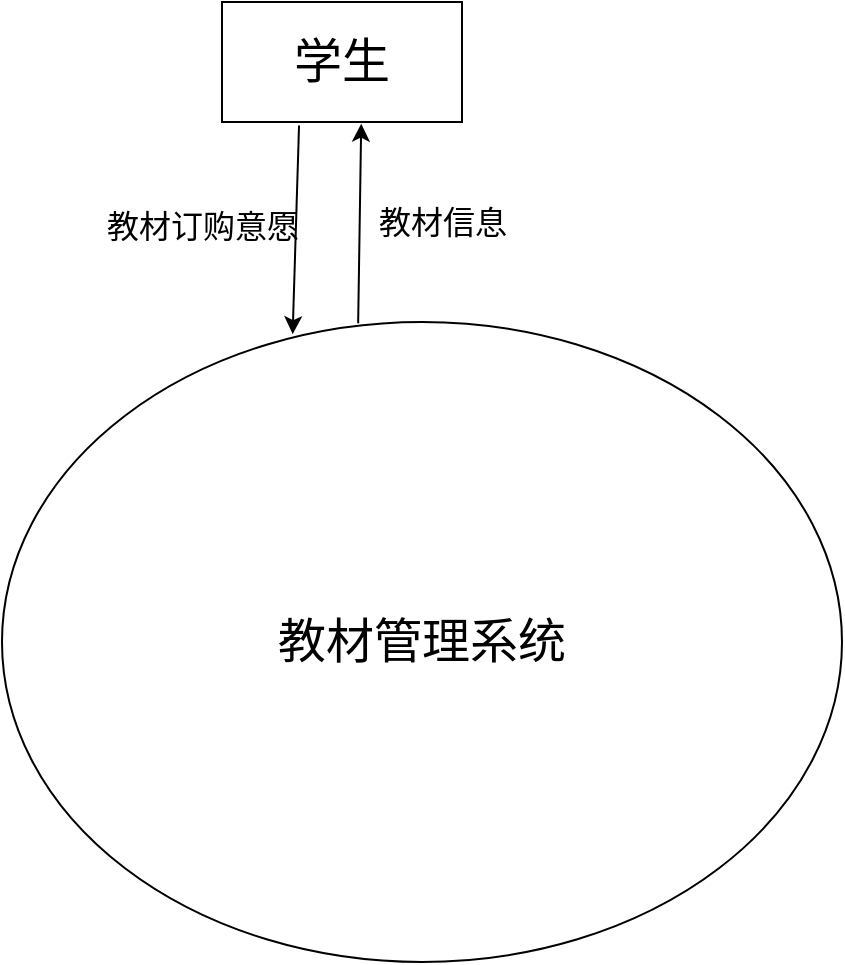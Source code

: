 <mxfile version="20.5.1" type="github" pages="2">
  <diagram id="0vzp7WWWNa5fnZnYjc-W" name="第 1 页">
    <mxGraphModel dx="1221" dy="688" grid="1" gridSize="10" guides="1" tooltips="1" connect="1" arrows="1" fold="1" page="1" pageScale="1" pageWidth="3300" pageHeight="4681" math="0" shadow="0">
      <root>
        <mxCell id="0" />
        <mxCell id="1" parent="0" />
        <mxCell id="JfxYv5Btw3v5KuXTqHrb-6" value="&lt;font style=&quot;font-size: 24px;&quot;&gt;教材管理系统&lt;/font&gt;" style="ellipse;whiteSpace=wrap;html=1;" vertex="1" parent="1">
          <mxGeometry x="350" y="370" width="420" height="320" as="geometry" />
        </mxCell>
        <mxCell id="JfxYv5Btw3v5KuXTqHrb-7" value="学生" style="rounded=0;whiteSpace=wrap;html=1;fontSize=24;" vertex="1" parent="1">
          <mxGeometry x="460" y="210" width="120" height="60" as="geometry" />
        </mxCell>
        <mxCell id="JfxYv5Btw3v5KuXTqHrb-8" value="" style="endArrow=classic;html=1;rounded=0;fontSize=24;exitX=0.321;exitY=1.029;exitDx=0;exitDy=0;entryX=0.346;entryY=0.019;entryDx=0;entryDy=0;entryPerimeter=0;exitPerimeter=0;" edge="1" parent="1" source="JfxYv5Btw3v5KuXTqHrb-7" target="JfxYv5Btw3v5KuXTqHrb-6">
          <mxGeometry width="50" height="50" relative="1" as="geometry">
            <mxPoint x="600" y="520" as="sourcePoint" />
            <mxPoint x="650" y="470" as="targetPoint" />
          </mxGeometry>
        </mxCell>
        <mxCell id="JfxYv5Btw3v5KuXTqHrb-9" value="&lt;font style=&quot;font-size: 16px;&quot;&gt;教材订购意愿&lt;/font&gt;" style="text;html=1;align=center;verticalAlign=middle;resizable=0;points=[];autosize=1;strokeColor=none;fillColor=none;fontSize=24;" vertex="1" parent="1">
          <mxGeometry x="390" y="300" width="120" height="40" as="geometry" />
        </mxCell>
        <mxCell id="JfxYv5Btw3v5KuXTqHrb-10" value="" style="endArrow=classic;html=1;rounded=0;fontSize=16;exitX=0.424;exitY=0.002;exitDx=0;exitDy=0;exitPerimeter=0;entryX=0.58;entryY=1.014;entryDx=0;entryDy=0;entryPerimeter=0;" edge="1" parent="1" source="JfxYv5Btw3v5KuXTqHrb-6" target="JfxYv5Btw3v5KuXTqHrb-7">
          <mxGeometry width="50" height="50" relative="1" as="geometry">
            <mxPoint x="600" y="520" as="sourcePoint" />
            <mxPoint x="538" y="260" as="targetPoint" />
          </mxGeometry>
        </mxCell>
        <mxCell id="JfxYv5Btw3v5KuXTqHrb-11" value="教材信息" style="text;html=1;align=center;verticalAlign=middle;resizable=0;points=[];autosize=1;strokeColor=none;fillColor=none;fontSize=16;" vertex="1" parent="1">
          <mxGeometry x="525" y="305" width="90" height="30" as="geometry" />
        </mxCell>
      </root>
    </mxGraphModel>
  </diagram>
  <diagram id="KHN9wj7DkpqPb4A0n3hw" name="第 2 页">
    <mxGraphModel dx="1038" dy="585" grid="1" gridSize="10" guides="1" tooltips="1" connect="1" arrows="1" fold="1" page="1" pageScale="1" pageWidth="3300" pageHeight="4681" math="0" shadow="0">
      <root>
        <mxCell id="0" />
        <mxCell id="1" parent="0" />
      </root>
    </mxGraphModel>
  </diagram>
</mxfile>
